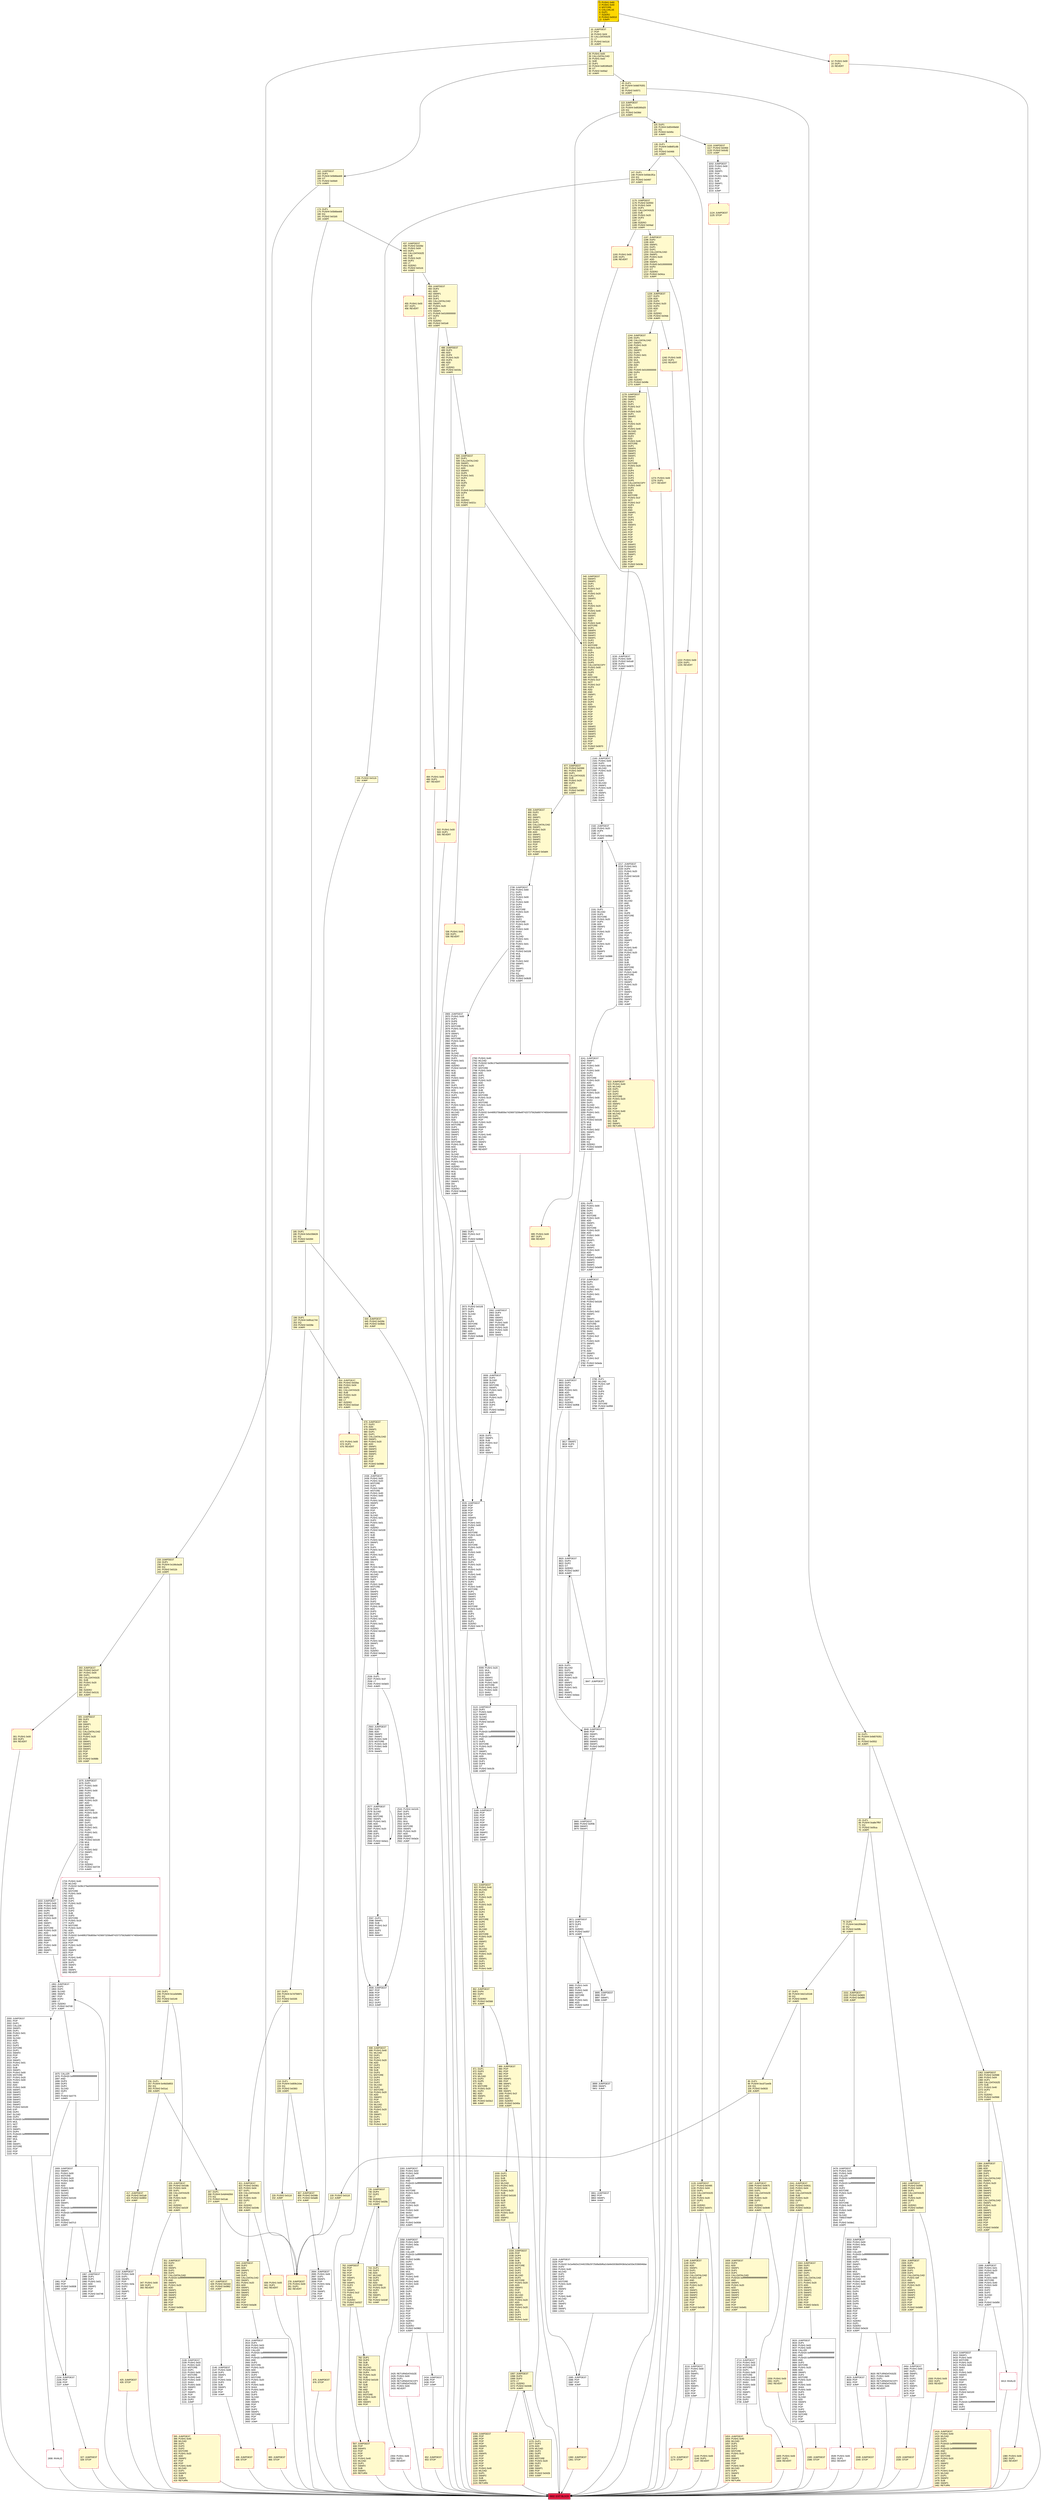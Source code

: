 digraph G {
bgcolor=transparent rankdir=UD;
node [shape=box style=filled color=black fillcolor=white fontname=arial fontcolor=black];
245 [label="245: DUP1\l246: PUSH4 0x1a3e9d6c\l251: EQ\l252: PUSH2 0x0149\l255: JUMPI\l" fillcolor=lemonchiffon ];
672 [label="672: PUSH1 0x00\l674: DUP1\l675: REVERT\l" fillcolor=lemonchiffon shape=Msquare color=crimson ];
1173 [label="1173: JUMPDEST\l1174: STOP\l" fillcolor=lemonchiffon shape=Msquare color=crimson ];
459 [label="459: JUMPDEST\l460: DUP2\l461: ADD\l462: SWAP1\l463: DUP1\l464: DUP1\l465: CALLDATALOAD\l466: SWAP1\l467: PUSH1 0x20\l469: ADD\l470: SWAP1\l471: PUSH5 0x0100000000\l477: DUP2\l478: GT\l479: ISZERO\l480: PUSH2 0x01e8\l483: JUMPI\l" fillcolor=lemonchiffon ];
3786 [label="3786: DUP1\l3787: MLOAD\l3788: PUSH1 0xff\l3790: NOT\l3791: AND\l3792: DUP4\l3793: DUP1\l3794: ADD\l3795: OR\l3796: DUP6\l3797: SSTORE\l3798: PUSH2 0x0f08\l3801: JUMP\l" ];
782 [label="782: DUP1\l783: DUP3\l784: SUB\l785: DUP1\l786: MLOAD\l787: PUSH1 0x01\l789: DUP4\l790: PUSH1 0x20\l792: SUB\l793: PUSH2 0x0100\l796: EXP\l797: SUB\l798: NOT\l799: AND\l800: DUP2\l801: MSTORE\l802: PUSH1 0x20\l804: ADD\l805: SWAP2\l806: POP\l" fillcolor=lemonchiffon ];
877 [label="877: JUMPDEST\l878: PUSH2 0x0399\l881: PUSH1 0x04\l883: DUP1\l884: CALLDATASIZE\l885: SUB\l886: PUSH1 0x20\l888: DUP2\l889: LT\l890: ISZERO\l891: PUSH2 0x0383\l894: JUMPI\l" fillcolor=lemonchiffon ];
2160 [label="2160: JUMPDEST\l2161: PUSH1 0x00\l2163: DUP2\l2164: PUSH1 0x40\l2166: MLOAD\l2167: PUSH1 0x20\l2169: ADD\l2170: DUP1\l2171: DUP3\l2172: DUP1\l2173: MLOAD\l2174: SWAP1\l2175: PUSH1 0x20\l2177: ADD\l2178: SWAP1\l2179: DUP1\l2180: DUP4\l2181: DUP4\l" ];
1193 [label="1193: PUSH1 0x00\l1195: DUP1\l1196: REVERT\l" fillcolor=lemonchiffon shape=Msquare color=crimson ];
698 [label="698: JUMPDEST\l699: PUSH1 0x40\l701: MLOAD\l702: DUP1\l703: DUP1\l704: PUSH1 0x20\l706: ADD\l707: DUP3\l708: DUP2\l709: SUB\l710: DUP3\l711: MSTORE\l712: DUP4\l713: DUP2\l714: DUP2\l715: MLOAD\l716: DUP2\l717: MSTORE\l718: PUSH1 0x20\l720: ADD\l721: SWAP2\l722: POP\l723: DUP1\l724: MLOAD\l725: SWAP1\l726: PUSH1 0x20\l728: ADD\l729: SWAP1\l730: DUP1\l731: DUP4\l732: DUP4\l733: PUSH1 0x00\l" fillcolor=lemonchiffon ];
3478 [label="3478: JUMPDEST\l3479: PUSH1 0x03\l3481: PUSH1 0x00\l3483: CALLER\l3484: PUSH20 0xffffffffffffffffffffffffffffffffffffffff\l3505: AND\l3506: PUSH20 0xffffffffffffffffffffffffffffffffffffffff\l3527: AND\l3528: DUP2\l3529: MSTORE\l3530: PUSH1 0x20\l3532: ADD\l3533: SWAP1\l3534: DUP2\l3535: MSTORE\l3536: PUSH1 0x20\l3538: ADD\l3539: PUSH1 0x00\l3541: SHA3\l3542: SLOAD\l3543: TIMESTAMP\l3544: GT\l3545: PUSH2 0x0de1\l3548: JUMPI\l" ];
2708 [label="2708: JUMPDEST\l2709: PUSH1 0x60\l2711: DUP1\l2712: DUP3\l2713: PUSH1 0x00\l2715: DUP1\l2716: PUSH1 0x00\l2718: DUP4\l2719: DUP2\l2720: MSTORE\l2721: PUSH1 0x20\l2723: ADD\l2724: SWAP1\l2725: DUP2\l2726: MSTORE\l2727: PUSH1 0x20\l2729: ADD\l2730: PUSH1 0x00\l2732: SHA3\l2733: DUP1\l2734: SLOAD\l2735: PUSH1 0x01\l2737: DUP2\l2738: PUSH1 0x01\l2740: AND\l2741: ISZERO\l2742: PUSH2 0x0100\l2745: MUL\l2746: SUB\l2747: AND\l2748: PUSH1 0x02\l2750: SWAP1\l2751: DIV\l2752: SWAP1\l2753: POP\l2754: EQ\l2755: ISZERO\l2756: PUSH2 0x0b35\l2759: JUMPI\l" ];
3115 [label="3115: JUMPDEST\l3116: DUP2\l3117: PUSH1 0x00\l3119: SWAP1\l3120: SLOAD\l3121: SWAP1\l3122: PUSH2 0x0100\l3125: EXP\l3126: SWAP1\l3127: DIV\l3128: PUSH20 0xffffffffffffffffffffffffffffffffffffffff\l3149: AND\l3150: PUSH20 0xffffffffffffffffffffffffffffffffffffffff\l3171: AND\l3172: DUP2\l3173: MSTORE\l3174: PUSH1 0x20\l3176: ADD\l3177: SWAP1\l3178: PUSH1 0x01\l3180: ADD\l3181: SWAP1\l3182: DUP1\l3183: DUP4\l3184: GT\l3185: PUSH2 0x0c2b\l3188: JUMPI\l" ];
283 [label="283: JUMPDEST\l284: PUSH2 0x0147\l287: PUSH1 0x04\l289: DUP1\l290: CALLDATASIZE\l291: SUB\l292: PUSH1 0x20\l294: DUP2\l295: LT\l296: ISZERO\l297: PUSH2 0x0131\l300: JUMPI\l" fillcolor=lemonchiffon ];
1862 [label="1862: JUMPDEST\l1863: DUP2\l1864: DUP1\l1865: SLOAD\l1866: SWAP1\l1867: POP\l1868: DUP2\l1869: LT\l1870: ISZERO\l1871: PUSH2 0x07d0\l1874: JUMPI\l" ];
1531 [label="1531: JUMPDEST\l1532: PUSH2 0x0603\l1535: PUSH2 0x0d96\l1538: JUMP\l" fillcolor=lemonchiffon ];
278 [label="278: JUMPDEST\l279: PUSH1 0x00\l281: DUP1\l282: REVERT\l" fillcolor=lemonchiffon shape=Msquare color=crimson ];
2577 [label="2577: JUMPDEST\l2578: DUP2\l2579: SLOAD\l2580: DUP2\l2581: MSTORE\l2582: SWAP1\l2583: PUSH1 0x01\l2585: ADD\l2586: SWAP1\l2587: PUSH1 0x20\l2589: ADD\l2590: DUP1\l2591: DUP4\l2592: GT\l2593: PUSH2 0x0a11\l2596: JUMPI\l" ];
136 [label="136: DUP1\l137: PUSH4 0x8b6f1c8b\l142: EQ\l143: PUSH2 0x0466\l146: JUMPI\l" fillcolor=lemonchiffon ];
329 [label="329: JUMPDEST\l330: PUSH2 0x018b\l333: PUSH1 0x04\l335: DUP1\l336: CALLDATASIZE\l337: SUB\l338: PUSH1 0x20\l340: DUP2\l341: LT\l342: ISZERO\l343: PUSH2 0x015f\l346: JUMPI\l" fillcolor=lemonchiffon ];
989 [label="989: JUMPDEST\l990: POP\l991: POP\l992: POP\l993: POP\l994: SWAP1\l995: POP\l996: SWAP1\l997: DUP2\l998: ADD\l999: SWAP1\l1000: PUSH1 0x1f\l1002: AND\l1003: DUP1\l1004: ISZERO\l1005: PUSH2 0x040a\l1008: JUMPI\l" fillcolor=lemonchiffon ];
16 [label="16: JUMPDEST\l17: POP\l18: PUSH1 0x04\l20: CALLDATASIZE\l21: LT\l22: PUSH2 0x0116\l25: JUMPI\l" fillcolor=lemonchiffon ];
2869 [label="2869: JUMPDEST\l2870: PUSH1 0x00\l2872: DUP1\l2873: DUP6\l2874: DUP2\l2875: MSTORE\l2876: PUSH1 0x20\l2878: ADD\l2879: SWAP1\l2880: DUP2\l2881: MSTORE\l2882: PUSH1 0x20\l2884: ADD\l2885: PUSH1 0x00\l2887: SHA3\l2888: DUP1\l2889: SLOAD\l2890: PUSH1 0x01\l2892: DUP2\l2893: PUSH1 0x01\l2895: AND\l2896: ISZERO\l2897: PUSH2 0x0100\l2900: MUL\l2901: SUB\l2902: AND\l2903: PUSH1 0x02\l2905: SWAP1\l2906: DIV\l2907: DUP1\l2908: PUSH1 0x1f\l2910: ADD\l2911: PUSH1 0x20\l2913: DUP1\l2914: SWAP2\l2915: DIV\l2916: MUL\l2917: PUSH1 0x20\l2919: ADD\l2920: PUSH1 0x40\l2922: MLOAD\l2923: SWAP1\l2924: DUP2\l2925: ADD\l2926: PUSH1 0x40\l2928: MSTORE\l2929: DUP1\l2930: SWAP3\l2931: SWAP2\l2932: SWAP1\l2933: DUP2\l2934: DUP2\l2935: MSTORE\l2936: PUSH1 0x20\l2938: ADD\l2939: DUP3\l2940: DUP1\l2941: SLOAD\l2942: PUSH1 0x01\l2944: DUP2\l2945: PUSH1 0x01\l2947: AND\l2948: ISZERO\l2949: PUSH2 0x0100\l2952: MUL\l2953: SUB\l2954: AND\l2955: PUSH1 0x02\l2957: SWAP1\l2958: DIV\l2959: DUP1\l2960: ISZERO\l2961: PUSH2 0x0bdb\l2964: JUMPI\l" ];
652 [label="652: JUMPDEST\l653: STOP\l" fillcolor=lemonchiffon shape=Msquare color=crimson ];
2606 [label="2606: JUMPDEST\l2607: POP\l2608: POP\l2609: POP\l2610: POP\l2611: POP\l2612: DUP2\l2613: JUMP\l" ];
0 [label="0: PUSH1 0x80\l2: PUSH1 0x40\l4: MSTORE\l5: CALLVALUE\l6: DUP1\l7: ISZERO\l8: PUSH2 0x0010\l11: JUMPI\l" fillcolor=lemonchiffon shape=Msquare fillcolor=gold ];
2563 [label="2563: JUMPDEST\l2564: DUP3\l2565: ADD\l2566: SWAP2\l2567: SWAP1\l2568: PUSH1 0x00\l2570: MSTORE\l2571: PUSH1 0x20\l2573: PUSH1 0x00\l2575: SHA3\l2576: SWAP1\l" ];
147 [label="147: DUP1\l148: PUSH4 0x93dc3f1a\l153: EQ\l154: PUSH2 0x0497\l157: JUMPI\l" fillcolor=lemonchiffon ];
2597 [label="2597: DUP3\l2598: SWAP1\l2599: SUB\l2600: PUSH1 0x1f\l2602: AND\l2603: DUP3\l2604: ADD\l2605: SWAP2\l" ];
1244 [label="1244: JUMPDEST\l1245: DUP1\l1246: CALLDATALOAD\l1247: SWAP1\l1248: PUSH1 0x20\l1250: ADD\l1251: SWAP2\l1252: DUP5\l1253: PUSH1 0x01\l1255: DUP4\l1256: MUL\l1257: DUP5\l1258: ADD\l1259: GT\l1260: PUSH5 0x0100000000\l1266: DUP4\l1267: GT\l1268: OR\l1269: ISZERO\l1270: PUSH2 0x04fe\l1273: JUMPI\l" fillcolor=lemonchiffon ];
2965 [label="2965: DUP1\l2966: PUSH1 0x1f\l2968: LT\l2969: PUSH2 0x0bb0\l2972: JUMPI\l" ];
229 [label="229: PUSH2 0x0116\l232: JUMP\l" fillcolor=lemonchiffon ];
3230 [label="3230: JUMPDEST\l3231: PUSH1 0x00\l3233: PUSH2 0x0ca9\l3236: DUP3\l3237: PUSH2 0x0870\l3240: JUMP\l" ];
1541 [label="1541: JUMPDEST\l1542: PUSH2 0x0631\l1545: PUSH1 0x04\l1547: DUP1\l1548: CALLDATASIZE\l1549: SUB\l1550: PUSH1 0x20\l1552: DUP2\l1553: LT\l1554: ISZERO\l1555: PUSH2 0x061b\l1558: JUMPI\l" fillcolor=lemonchiffon ];
867 [label="867: JUMPDEST\l868: PUSH2 0x036b\l871: PUSH2 0x0a86\l874: JUMP\l" fillcolor=lemonchiffon ];
3189 [label="3189: JUMPDEST\l3190: POP\l3191: POP\l3192: POP\l3193: POP\l3194: POP\l3195: SWAP2\l3196: POP\l3197: POP\l3198: SWAP2\l3199: POP\l3200: SWAP2\l3201: JUMP\l" ];
435 [label="435: JUMPDEST\l436: STOP\l" fillcolor=lemonchiffon shape=Msquare color=crimson ];
3880 [label="3880: PUSH1 0x00\l3882: DUP2\l3883: PUSH1 0x00\l3885: SWAP1\l3886: SSTORE\l3887: POP\l3888: PUSH1 0x01\l3890: ADD\l3891: PUSH2 0x0f1f\l3894: JUMP\l" ];
2182 [label="2182: JUMPDEST\l2183: PUSH1 0x20\l2185: DUP4\l2186: LT\l2187: PUSH2 0x08a9\l2190: JUMPI\l" ];
256 [label="256: DUP1\l257: PUSH4 0x46d3d653\l262: EQ\l263: PUSH2 0x01a1\l266: JUMPI\l" fillcolor=lemonchiffon ];
843 [label="843: JUMPDEST\l844: DUP2\l845: ADD\l846: SWAP1\l847: DUP1\l848: DUP1\l849: CALLDATALOAD\l850: SWAP1\l851: PUSH1 0x20\l853: ADD\l854: SWAP1\l855: SWAP3\l856: SWAP2\l857: SWAP1\l858: POP\l859: POP\l860: POP\l861: PUSH2 0x0a36\l864: JUMP\l" fillcolor=lemonchiffon ];
1116 [label="1116: JUMPDEST\l1117: PUSH2 0x0464\l1120: PUSH2 0x0c82\l1123: JUMP\l" fillcolor=lemonchiffon ];
305 [label="305: JUMPDEST\l306: DUP2\l307: ADD\l308: SWAP1\l309: DUP1\l310: DUP1\l311: CALLDATALOAD\l312: SWAP1\l313: PUSH1 0x20\l315: ADD\l316: SWAP1\l317: SWAP3\l318: SWAP2\l319: SWAP1\l320: POP\l321: POP\l322: POP\l323: PUSH2 0x068b\l326: JUMP\l" fillcolor=lemonchiffon ];
3871 [label="3871: JUMPDEST\l3872: DUP1\l3873: DUP3\l3874: GT\l3875: ISZERO\l3876: PUSH2 0x0f37\l3879: JUMPI\l" ];
395 [label="395: JUMPDEST\l396: PUSH1 0x40\l398: MLOAD\l399: DUP1\l400: DUP3\l401: DUP2\l402: MSTORE\l403: PUSH1 0x20\l405: ADD\l406: SWAP2\l407: POP\l408: POP\l409: PUSH1 0x40\l411: MLOAD\l412: DUP1\l413: SWAP2\l414: SUB\l415: SWAP1\l416: RETURN\l" fillcolor=lemonchiffon shape=Msquare color=crimson ];
1226 [label="1226: JUMPDEST\l1227: DUP3\l1228: ADD\l1229: DUP4\l1230: PUSH1 0x20\l1232: DUP3\l1233: ADD\l1234: GT\l1235: ISZERO\l1236: PUSH2 0x04dc\l1239: JUMPI\l" fillcolor=lemonchiffon ];
425 [label="425: JUMPDEST\l426: STOP\l" fillcolor=lemonchiffon shape=Msquare color=crimson ];
3902 [label="3902: EXIT BLOCK\l" fillcolor=crimson ];
3620 [label="3620: RETURNDATASIZE\l3621: PUSH1 0x00\l3623: DUP1\l3624: RETURNDATACOPY\l3625: RETURNDATASIZE\l3626: PUSH1 0x00\l3628: REVERT\l" shape=Msquare color=crimson ];
3865 [label="3865: JUMPDEST\l3866: PUSH2 0x0f3b\l3869: SWAP2\l3870: SWAP1\l" ];
26 [label="26: PUSH1 0x00\l28: CALLDATALOAD\l29: PUSH1 0xe0\l31: SHR\l32: DUP1\l33: PUSH4 0x85395d25\l38: GT\l39: PUSH2 0x00a2\l42: JUMPI\l" fillcolor=lemonchiffon ];
3216 [label="3216: JUMPDEST\l3217: PUSH1 0x00\l3219: DUP1\l3220: SWAP1\l3221: POP\l3222: DUP2\l3223: DUP2\l3224: ADD\l3225: SWAP1\l3226: POP\l3227: POP\l3228: POP\l3229: JUMP\l" ];
3553 [label="3553: JUMPDEST\l3554: PUSH1 0x00\l3556: PUSH1 0x0a\l3558: SWAP1\l3559: POP\l3560: CALLER\l3561: PUSH20 0xffffffffffffffffffffffffffffffffffffffff\l3582: AND\l3583: PUSH2 0x08fc\l3586: DUP3\l3587: SWAP1\l3588: DUP2\l3589: ISZERO\l3590: MUL\l3591: SWAP1\l3592: PUSH1 0x40\l3594: MLOAD\l3595: PUSH1 0x00\l3597: PUSH1 0x40\l3599: MLOAD\l3600: DUP1\l3601: DUP4\l3602: SUB\l3603: DUP2\l3604: DUP6\l3605: DUP9\l3606: DUP9\l3607: CALL\l3608: SWAP4\l3609: POP\l3610: POP\l3611: POP\l3612: POP\l3613: ISZERO\l3614: DUP1\l3615: ISZERO\l3616: PUSH2 0x0e2d\l3619: JUMPI\l" ];
1175 [label="1175: JUMPDEST\l1176: PUSH2 0x0550\l1179: PUSH1 0x04\l1181: DUP1\l1182: CALLDATASIZE\l1183: SUB\l1184: PUSH1 0x20\l1186: DUP2\l1187: LT\l1188: ISZERO\l1189: PUSH2 0x04ad\l1192: JUMPI\l" fillcolor=lemonchiffon ];
484 [label="484: PUSH1 0x00\l486: DUP1\l487: REVERT\l" fillcolor=lemonchiffon shape=Msquare color=crimson ];
2146 [label="2146: JUMPDEST\l2147: PUSH1 0x00\l2149: DUP1\l2150: SWAP1\l2151: POP\l2152: PUSH1 0x0a\l2154: DUP2\l2155: SUB\l2156: SWAP1\l2157: POP\l2158: POP\l2159: JUMP\l" ];
3829 [label="3829: DUP3\l3830: MLOAD\l3831: DUP3\l3832: SSTORE\l3833: SWAP2\l3834: PUSH1 0x20\l3836: ADD\l3837: SWAP2\l3838: SWAP1\l3839: PUSH1 0x01\l3841: ADD\l3842: SWAP1\l3843: PUSH2 0x0eec\l3846: JUMP\l" ];
2217 [label="2217: JUMPDEST\l2218: PUSH1 0x01\l2220: DUP4\l2221: PUSH1 0x20\l2223: SUB\l2224: PUSH2 0x0100\l2227: EXP\l2228: SUB\l2229: DUP1\l2230: NOT\l2231: DUP3\l2232: MLOAD\l2233: AND\l2234: DUP2\l2235: DUP5\l2236: MLOAD\l2237: AND\l2238: DUP1\l2239: DUP3\l2240: OR\l2241: DUP6\l2242: MSTORE\l2243: POP\l2244: POP\l2245: POP\l2246: POP\l2247: POP\l2248: POP\l2249: SWAP1\l2250: POP\l2251: ADD\l2252: SWAP2\l2253: POP\l2254: POP\l2255: PUSH1 0x40\l2257: MLOAD\l2258: PUSH1 0x20\l2260: DUP2\l2261: DUP4\l2262: SUB\l2263: SUB\l2264: DUP2\l2265: MSTORE\l2266: SWAP1\l2267: PUSH1 0x40\l2269: MSTORE\l2270: DUP1\l2271: MLOAD\l2272: SWAP1\l2273: PUSH1 0x20\l2275: ADD\l2276: SHA3\l2277: SWAP1\l2278: POP\l2279: SWAP2\l2280: SWAP1\l2281: POP\l2282: JUMP\l" ];
2536 [label="2536: DUP1\l2537: PUSH1 0x1f\l2539: LT\l2540: PUSH2 0x0a03\l2543: JUMPI\l" ];
351 [label="351: JUMPDEST\l352: DUP2\l353: ADD\l354: SWAP1\l355: DUP1\l356: DUP1\l357: CALLDATALOAD\l358: PUSH20 0xffffffffffffffffffffffffffffffffffffffff\l379: AND\l380: SWAP1\l381: PUSH1 0x20\l383: ADD\l384: SWAP1\l385: SWAP3\l386: SWAP2\l387: SWAP1\l388: POP\l389: POP\l390: POP\l391: PUSH2 0x083c\l394: JUMP\l" fillcolor=lemonchiffon ];
676 [label="676: JUMPDEST\l677: DUP2\l678: ADD\l679: SWAP1\l680: DUP1\l681: DUP1\l682: CALLDATALOAD\l683: SWAP1\l684: PUSH1 0x20\l686: ADD\l687: SWAP1\l688: SWAP3\l689: SWAP2\l690: SWAP1\l691: POP\l692: POP\l693: POP\l694: PUSH2 0x0986\l697: JUMP\l" fillcolor=lemonchiffon ];
2544 [label="2544: PUSH2 0x0100\l2547: DUP1\l2548: DUP4\l2549: SLOAD\l2550: DIV\l2551: MUL\l2552: DUP4\l2553: MSTORE\l2554: SWAP2\l2555: PUSH1 0x20\l2557: ADD\l2558: SWAP2\l2559: PUSH2 0x0a2e\l2562: JUMP\l" ];
3633 [label="3633: JUMPDEST\l3634: DUP1\l3635: PUSH1 0x02\l3637: PUSH1 0x00\l3639: CALLER\l3640: PUSH20 0xffffffffffffffffffffffffffffffffffffffff\l3661: AND\l3662: PUSH20 0xffffffffffffffffffffffffffffffffffffffff\l3683: AND\l3684: DUP2\l3685: MSTORE\l3686: PUSH1 0x20\l3688: ADD\l3689: SWAP1\l3690: DUP2\l3691: MSTORE\l3692: PUSH1 0x20\l3694: ADD\l3695: PUSH1 0x00\l3697: SHA3\l3698: PUSH1 0x00\l3700: DUP3\l3701: DUP3\l3702: SLOAD\l3703: ADD\l3704: SWAP3\l3705: POP\l3706: POP\l3707: DUP2\l3708: SWAP1\l3709: SSTORE\l3710: POP\l3711: POP\l3712: JUMP\l" ];
76 [label="76: DUP1\l77: PUSH4 0xb1f09e89\l82: EQ\l83: PUSH2 0x05fb\l86: JUMPI\l" fillcolor=lemonchiffon ];
502 [label="502: PUSH1 0x00\l504: DUP1\l505: REVERT\l" fillcolor=lemonchiffon shape=Msquare color=crimson ];
207 [label="207: DUP1\l208: PUSH4 0x7d756971\l213: EQ\l214: PUSH2 0x0335\l217: JUMPI\l" fillcolor=lemonchiffon ];
1094 [label="1094: JUMPDEST\l1095: POP\l1096: POP\l1097: POP\l1098: POP\l1099: SWAP1\l1100: POP\l1101: ADD\l1102: SWAP5\l1103: POP\l1104: POP\l1105: POP\l1106: POP\l1107: POP\l1108: PUSH1 0x40\l1110: MLOAD\l1111: DUP1\l1112: SWAP2\l1113: SUB\l1114: SWAP1\l1115: RETURN\l" fillcolor=lemonchiffon shape=Msquare color=crimson ];
3464 [label="3464: JUMPDEST\l3465: PUSH1 0x00\l3467: DUP1\l3468: SWAP1\l3469: POP\l3470: DUP2\l3471: DUP2\l3472: ADD\l3473: SWAP1\l3474: POP\l3475: POP\l3476: POP\l3477: JUMP\l" ];
1981 [label="1981: POP\l1982: POP\l1983: PUSH2 0x0838\l1986: JUMP\l" ];
1274 [label="1274: PUSH1 0x00\l1276: DUP1\l1277: REVERT\l" fillcolor=lemonchiffon shape=Msquare color=crimson ];
3414 [label="3414: JUMPDEST\l3415: SWAP1\l3416: PUSH1 0x00\l3418: MSTORE\l3419: PUSH1 0x20\l3421: PUSH1 0x00\l3423: SHA3\l3424: ADD\l3425: PUSH1 0x00\l3427: SWAP2\l3428: POP\l3429: SWAP2\l3430: POP\l3431: SWAP1\l3432: SLOAD\l3433: SWAP1\l3434: PUSH2 0x0100\l3437: EXP\l3438: SWAP1\l3439: DIV\l3440: PUSH20 0xffffffffffffffffffffffffffffffffffffffff\l3461: AND\l3462: DUP2\l3463: JUMP\l" ];
3713 [label="3713: JUMPDEST\l3714: PUSH1 0x02\l3716: PUSH1 0x20\l3718: MSTORE\l3719: DUP1\l3720: PUSH1 0x00\l3722: MSTORE\l3723: PUSH1 0x40\l3725: PUSH1 0x00\l3727: SHA3\l3728: PUSH1 0x00\l3730: SWAP2\l3731: POP\l3732: SWAP1\l3733: POP\l3734: SLOAD\l3735: DUP2\l3736: JUMP\l" ];
2191 [label="2191: DUP1\l2192: MLOAD\l2193: DUP3\l2194: MSTORE\l2195: PUSH1 0x20\l2197: DUP3\l2198: ADD\l2199: SWAP2\l2200: POP\l2201: PUSH1 0x20\l2203: DUP2\l2204: ADD\l2205: SWAP1\l2206: POP\l2207: PUSH1 0x20\l2209: DUP4\l2210: SUB\l2211: SWAP3\l2212: POP\l2213: PUSH2 0x0886\l2216: JUMP\l" ];
158 [label="158: PUSH2 0x0116\l161: JUMP\l" fillcolor=lemonchiffon ];
962 [label="962: JUMPDEST\l963: DUP4\l964: DUP2\l965: LT\l966: ISZERO\l967: PUSH2 0x03dd\l970: JUMPI\l" fillcolor=lemonchiffon ];
2425 [label="2425: RETURNDATASIZE\l2426: PUSH1 0x00\l2428: DUP1\l2429: RETURNDATACOPY\l2430: RETURNDATASIZE\l2431: PUSH1 0x00\l2433: REVERT\l" shape=Msquare color=crimson ];
455 [label="455: PUSH1 0x00\l457: DUP1\l458: REVERT\l" fillcolor=lemonchiffon shape=Msquare color=crimson ];
3629 [label="3629: JUMPDEST\l3630: POP\l3631: POP\l3632: JUMP\l" ];
1222 [label="1222: PUSH1 0x00\l1224: DUP1\l1225: REVERT\l" fillcolor=lemonchiffon shape=Msquare color=crimson ];
1197 [label="1197: JUMPDEST\l1198: DUP2\l1199: ADD\l1200: SWAP1\l1201: DUP1\l1202: DUP1\l1203: CALLDATALOAD\l1204: SWAP1\l1205: PUSH1 0x20\l1207: ADD\l1208: SWAP1\l1209: PUSH5 0x0100000000\l1215: DUP2\l1216: GT\l1217: ISZERO\l1218: PUSH2 0x04ca\l1221: JUMPI\l" fillcolor=lemonchiffon ];
2000 [label="2000: JUMPDEST\l2001: POP\l2002: DUP1\l2003: CALLER\l2004: SWAP1\l2005: DUP1\l2006: PUSH1 0x01\l2008: DUP2\l2009: SLOAD\l2010: ADD\l2011: DUP1\l2012: DUP3\l2013: SSTORE\l2014: DUP1\l2015: SWAP2\l2016: POP\l2017: POP\l2018: SWAP1\l2019: PUSH1 0x01\l2021: DUP3\l2022: SUB\l2023: SWAP1\l2024: PUSH1 0x00\l2026: MSTORE\l2027: PUSH1 0x20\l2029: PUSH1 0x00\l2031: SHA3\l2032: ADD\l2033: PUSH1 0x00\l2035: SWAP1\l2036: SWAP2\l2037: SWAP3\l2038: SWAP1\l2039: SWAP2\l2040: SWAP1\l2041: SWAP2\l2042: PUSH2 0x0100\l2045: EXP\l2046: DUP2\l2047: SLOAD\l2048: DUP2\l2049: PUSH20 0xffffffffffffffffffffffffffffffffffffffff\l2070: MUL\l2071: NOT\l2072: AND\l2073: SWAP1\l2074: DUP4\l2075: PUSH20 0xffffffffffffffffffffffffffffffffffffffff\l2096: AND\l2097: MUL\l2098: OR\l2099: SWAP1\l2100: SSTORE\l2101: POP\l2102: POP\l2103: POP\l" ];
3817 [label="3817: SWAP2\l3818: DUP3\l3819: ADD\l" ];
1529 [label="1529: JUMPDEST\l1530: STOP\l" fillcolor=lemonchiffon shape=Msquare color=crimson ];
1482 [label="1482: JUMPDEST\l1483: PUSH2 0x05f9\l1486: PUSH1 0x04\l1488: DUP1\l1489: CALLDATASIZE\l1490: SUB\l1491: PUSH1 0x20\l1493: DUP2\l1494: LT\l1495: ISZERO\l1496: PUSH2 0x05e0\l1499: JUMPI\l" fillcolor=lemonchiffon ];
1067 [label="1067: JUMPDEST\l1068: DUP4\l1069: DUP2\l1070: LT\l1071: ISZERO\l1072: PUSH2 0x0446\l1075: JUMPI\l" fillcolor=lemonchiffon ];
3291 [label="3291: DUP2\l3292: PUSH1 0x00\l3294: DUP1\l3295: DUP4\l3296: DUP2\l3297: MSTORE\l3298: PUSH1 0x20\l3300: ADD\l3301: SWAP1\l3302: DUP2\l3303: MSTORE\l3304: PUSH1 0x20\l3306: ADD\l3307: PUSH1 0x00\l3309: SHA3\l3310: SWAP1\l3311: DUP1\l3312: MLOAD\l3313: SWAP1\l3314: PUSH1 0x20\l3316: ADD\l3317: SWAP1\l3318: PUSH2 0x0d00\l3321: SWAP3\l3322: SWAP2\l3323: SWAP1\l3324: PUSH2 0x0e99\l3327: JUMP\l" ];
437 [label="437: JUMPDEST\l438: PUSH2 0x026e\l441: PUSH1 0x04\l443: DUP1\l444: CALLDATASIZE\l445: SUB\l446: PUSH1 0x20\l448: DUP2\l449: LT\l450: ISZERO\l451: PUSH2 0x01cb\l454: JUMPI\l" fillcolor=lemonchiffon ];
3241 [label="3241: JUMPDEST\l3242: SWAP1\l3243: POP\l3244: PUSH1 0x00\l3246: DUP1\l3247: PUSH1 0x00\l3249: DUP4\l3250: DUP2\l3251: MSTORE\l3252: PUSH1 0x20\l3254: ADD\l3255: SWAP1\l3256: DUP2\l3257: MSTORE\l3258: PUSH1 0x20\l3260: ADD\l3261: PUSH1 0x00\l3263: SHA3\l3264: DUP1\l3265: SLOAD\l3266: PUSH1 0x01\l3268: DUP2\l3269: PUSH1 0x01\l3271: AND\l3272: ISZERO\l3273: PUSH2 0x0100\l3276: MUL\l3277: SUB\l3278: AND\l3279: PUSH1 0x02\l3281: SWAP1\l3282: DIV\l3283: SWAP1\l3284: POP\l3285: EQ\l3286: ISZERO\l3287: PUSH2 0x0d39\l3290: JUMPI\l" ];
3385 [label="3385: JUMPDEST\l3386: POP\l3387: POP\l3388: JUMP\l" ];
2614 [label="2614: JUMPDEST\l2615: DUP1\l2616: PUSH1 0x03\l2618: PUSH1 0x00\l2620: CALLER\l2621: PUSH20 0xffffffffffffffffffffffffffffffffffffffff\l2642: AND\l2643: PUSH20 0xffffffffffffffffffffffffffffffffffffffff\l2664: AND\l2665: DUP2\l2666: MSTORE\l2667: PUSH1 0x20\l2669: ADD\l2670: SWAP1\l2671: DUP2\l2672: MSTORE\l2673: PUSH1 0x20\l2675: ADD\l2676: PUSH1 0x00\l2678: SHA3\l2679: PUSH1 0x00\l2681: DUP3\l2682: DUP3\l2683: SLOAD\l2684: ADD\l2685: SWAP3\l2686: POP\l2687: POP\l2688: DUP2\l2689: SWAP1\l2690: SSTORE\l2691: POP\l2692: POP\l2693: JUMP\l" ];
2104 [label="2104: JUMPDEST\l2105: POP\l2106: POP\l2107: JUMP\l" ];
1126 [label="1126: JUMPDEST\l1127: PUSH2 0x0495\l1130: PUSH1 0x04\l1132: DUP1\l1133: CALLDATASIZE\l1134: SUB\l1135: PUSH1 0x20\l1137: DUP2\l1138: LT\l1139: ISZERO\l1140: PUSH2 0x047c\l1143: JUMPI\l" fillcolor=lemonchiffon ];
3737 [label="3737: JUMPDEST\l3738: DUP3\l3739: DUP1\l3740: SLOAD\l3741: PUSH1 0x01\l3743: DUP2\l3744: PUSH1 0x01\l3746: AND\l3747: ISZERO\l3748: PUSH2 0x0100\l3751: MUL\l3752: SUB\l3753: AND\l3754: PUSH1 0x02\l3756: SWAP1\l3757: DIV\l3758: SWAP1\l3759: PUSH1 0x00\l3761: MSTORE\l3762: PUSH1 0x20\l3764: PUSH1 0x00\l3766: SHA3\l3767: SWAP1\l3768: PUSH1 0x1f\l3770: ADD\l3771: PUSH1 0x20\l3773: SWAP1\l3774: DIV\l3775: DUP2\l3776: ADD\l3777: SWAP3\l3778: DUP3\l3779: PUSH1 0x1f\l3781: LT\l3782: PUSH2 0x0eda\l3785: JUMPI\l" ];
1240 [label="1240: PUSH1 0x00\l1242: DUP1\l1243: REVERT\l" fillcolor=lemonchiffon shape=Msquare color=crimson ];
488 [label="488: JUMPDEST\l489: DUP3\l490: ADD\l491: DUP4\l492: PUSH1 0x20\l494: DUP3\l495: ADD\l496: GT\l497: ISZERO\l498: PUSH2 0x01fa\l501: JUMPI\l" fillcolor=lemonchiffon ];
2283 [label="2283: JUMPDEST\l2284: PUSH1 0x02\l2286: PUSH1 0x00\l2288: CALLER\l2289: PUSH20 0xffffffffffffffffffffffffffffffffffffffff\l2310: AND\l2311: PUSH20 0xffffffffffffffffffffffffffffffffffffffff\l2332: AND\l2333: DUP2\l2334: MSTORE\l2335: PUSH1 0x20\l2337: ADD\l2338: SWAP1\l2339: DUP2\l2340: MSTORE\l2341: PUSH1 0x20\l2343: ADD\l2344: PUSH1 0x00\l2346: SHA3\l2347: SLOAD\l2348: TIMESTAMP\l2349: GT\l2350: PUSH2 0x0936\l2353: JUMPI\l" ];
1362 [label="1362: JUMPDEST\l1363: PUSH2 0x0588\l1366: PUSH1 0x04\l1368: DUP1\l1369: CALLDATASIZE\l1370: SUB\l1371: PUSH1 0x40\l1373: DUP2\l1374: LT\l1375: ISZERO\l1376: PUSH2 0x0568\l1379: JUMPI\l" fillcolor=lemonchiffon ];
3549 [label="3549: PUSH1 0x00\l3551: DUP1\l3552: REVERT\l" shape=Msquare color=crimson ];
1500 [label="1500: PUSH1 0x00\l1502: DUP1\l1503: REVERT\l" fillcolor=lemonchiffon shape=Msquare color=crimson ];
417 [label="417: JUMPDEST\l418: PUSH2 0x01a9\l421: PUSH2 0x0854\l424: JUMP\l" fillcolor=lemonchiffon ];
2132 [label="2132: JUMPDEST\l2133: PUSH1 0x00\l2135: DUP1\l2136: SWAP1\l2137: POP\l2138: PUSH1 0x0a\l2140: DUP2\l2141: SUB\l2142: SWAP1\l2143: POP\l2144: POP\l2145: JUMP\l" ];
3006 [label="3006: JUMPDEST\l3007: DUP2\l3008: SLOAD\l3009: DUP2\l3010: MSTORE\l3011: SWAP1\l3012: PUSH1 0x01\l3014: ADD\l3015: SWAP1\l3016: PUSH1 0x20\l3018: ADD\l3019: DUP1\l3020: DUP4\l3021: GT\l3022: PUSH2 0x0bbe\l3025: JUMPI\l" ];
233 [label="233: JUMPDEST\l234: DUP1\l235: PUSH4 0x166cba38\l240: EQ\l241: PUSH2 0x011b\l244: JUMPI\l" fillcolor=lemonchiffon ];
899 [label="899: JUMPDEST\l900: DUP2\l901: ADD\l902: SWAP1\l903: DUP1\l904: DUP1\l905: CALLDATALOAD\l906: SWAP1\l907: PUSH1 0x20\l909: ADD\l910: SWAP1\l911: SWAP3\l912: SWAP2\l913: SWAP1\l914: POP\l915: POP\l916: POP\l917: PUSH2 0x0a94\l920: JUMP\l" fillcolor=lemonchiffon ];
1724 [label="1724: PUSH1 0x40\l1726: MLOAD\l1727: PUSH32 0x08c379a000000000000000000000000000000000000000000000000000000000\l1760: DUP2\l1761: MSTORE\l1762: PUSH1 0x04\l1764: ADD\l1765: DUP1\l1766: DUP1\l1767: PUSH1 0x20\l1769: ADD\l1770: DUP3\l1771: DUP2\l1772: SUB\l1773: DUP3\l1774: MSTORE\l1775: PUSH1 0x19\l1777: DUP2\l1778: MSTORE\l1779: PUSH1 0x20\l1781: ADD\l1782: DUP1\l1783: PUSH32 0x446f63756d656e74206973206e6f74207375626d697474656400000000000000\l1816: DUP2\l1817: MSTORE\l1818: POP\l1819: PUSH1 0x20\l1821: ADD\l1822: SWAP2\l1823: POP\l1824: POP\l1825: PUSH1 0x40\l1827: MLOAD\l1828: DUP1\l1829: SWAP2\l1830: SUB\l1831: SWAP1\l1832: REVERT\l" shape=Msquare color=crimson ];
3328 [label="3328: JUMPDEST\l3329: POP\l3330: PUSH32 0x2a49d2e22440235b29725d9a5bf6a2c6efe6303bb5f43b0a2a033e2036694bbe\l3363: DUP2\l3364: PUSH1 0x40\l3366: MLOAD\l3367: DUP1\l3368: DUP3\l3369: DUP2\l3370: MSTORE\l3371: PUSH1 0x20\l3373: ADD\l3374: SWAP2\l3375: POP\l3376: POP\l3377: PUSH1 0x40\l3379: MLOAD\l3380: DUP1\l3381: SWAP2\l3382: SUB\l3383: SWAP1\l3384: LOG1\l" ];
3848 [label="3848: JUMPDEST\l3849: POP\l3850: SWAP1\l3851: POP\l3852: PUSH2 0x0f15\l3855: SWAP2\l3856: SWAP1\l3857: PUSH2 0x0f19\l3860: JUMP\l" ];
301 [label="301: PUSH1 0x00\l303: DUP1\l304: REVERT\l" fillcolor=lemonchiffon shape=Msquare color=crimson ];
54 [label="54: DUP1\l55: PUSH4 0x9d076351\l60: EQ\l61: PUSH2 0x0552\l64: JUMPI\l" fillcolor=lemonchiffon ];
921 [label="921: JUMPDEST\l922: PUSH1 0x40\l924: MLOAD\l925: DUP1\l926: DUP1\l927: PUSH1 0x20\l929: ADD\l930: DUP1\l931: PUSH1 0x20\l933: ADD\l934: DUP4\l935: DUP2\l936: SUB\l937: DUP4\l938: MSTORE\l939: DUP6\l940: DUP2\l941: DUP2\l942: MLOAD\l943: DUP2\l944: MSTORE\l945: PUSH1 0x20\l947: ADD\l948: SWAP2\l949: POP\l950: DUP1\l951: MLOAD\l952: SWAP1\l953: PUSH1 0x20\l955: ADD\l956: SWAP1\l957: DUP1\l958: DUP4\l959: DUP4\l960: PUSH1 0x00\l" fillcolor=lemonchiffon ];
1384 [label="1384: JUMPDEST\l1385: DUP2\l1386: ADD\l1387: SWAP1\l1388: DUP1\l1389: DUP1\l1390: CALLDATALOAD\l1391: SWAP1\l1392: PUSH1 0x20\l1394: ADD\l1395: SWAP1\l1396: SWAP3\l1397: SWAP2\l1398: SWAP1\l1399: DUP1\l1400: CALLDATALOAD\l1401: SWAP1\l1402: PUSH1 0x20\l1404: ADD\l1405: SWAP1\l1406: SWAP3\l1407: SWAP2\l1408: SWAP1\l1409: POP\l1410: POP\l1411: POP\l1412: PUSH2 0x0d3d\l1415: JUMP\l" fillcolor=lemonchiffon ];
3899 [label="3899: JUMPDEST\l3900: SWAP1\l3901: JUMP\l" ];
2358 [label="2358: JUMPDEST\l2359: PUSH1 0x00\l2361: PUSH1 0x0a\l2363: SWAP1\l2364: POP\l2365: CALLER\l2366: PUSH20 0xffffffffffffffffffffffffffffffffffffffff\l2387: AND\l2388: PUSH2 0x08fc\l2391: DUP3\l2392: SWAP1\l2393: DUP2\l2394: ISZERO\l2395: MUL\l2396: SWAP1\l2397: PUSH1 0x40\l2399: MLOAD\l2400: PUSH1 0x00\l2402: PUSH1 0x40\l2404: MLOAD\l2405: DUP1\l2406: DUP4\l2407: SUB\l2408: DUP2\l2409: DUP6\l2410: DUP9\l2411: DUP9\l2412: CALL\l2413: SWAP4\l2414: POP\l2415: POP\l2416: POP\l2417: POP\l2418: ISZERO\l2419: DUP1\l2420: ISZERO\l2421: PUSH2 0x0982\l2424: JUMPI\l" ];
2354 [label="2354: PUSH1 0x00\l2356: DUP1\l2357: REVERT\l" shape=Msquare color=crimson ];
1609 [label="1609: JUMPDEST\l1610: DUP2\l1611: ADD\l1612: SWAP1\l1613: DUP1\l1614: DUP1\l1615: CALLDATALOAD\l1616: PUSH20 0xffffffffffffffffffffffffffffffffffffffff\l1637: AND\l1638: SWAP1\l1639: PUSH1 0x20\l1641: ADD\l1642: SWAP1\l1643: SWAP3\l1644: SWAP2\l1645: SWAP1\l1646: POP\l1647: POP\l1648: POP\l1649: PUSH2 0x0e81\l1652: JUMP\l" fillcolor=lemonchiffon ];
1034 [label="1034: JUMPDEST\l1035: POP\l1036: DUP4\l1037: DUP2\l1038: SUB\l1039: DUP3\l1040: MSTORE\l1041: DUP5\l1042: DUP2\l1043: DUP2\l1044: MLOAD\l1045: DUP2\l1046: MSTORE\l1047: PUSH1 0x20\l1049: ADD\l1050: SWAP2\l1051: POP\l1052: DUP1\l1053: MLOAD\l1054: SWAP1\l1055: PUSH1 0x20\l1057: ADD\l1058: SWAP1\l1059: PUSH1 0x20\l1061: MUL\l1062: DUP1\l1063: DUP4\l1064: DUP4\l1065: PUSH1 0x00\l" fillcolor=lemonchiffon ];
3389 [label="3389: JUMPDEST\l3390: PUSH1 0x01\l3392: PUSH1 0x20\l3394: MSTORE\l3395: DUP2\l3396: PUSH1 0x00\l3398: MSTORE\l3399: PUSH1 0x40\l3401: PUSH1 0x00\l3403: SHA3\l3404: DUP2\l3405: DUP2\l3406: SLOAD\l3407: DUP2\l3408: LT\l3409: PUSH2 0x0d56\l3412: JUMPI\l" ];
1539 [label="1539: JUMPDEST\l1540: STOP\l" fillcolor=lemonchiffon shape=Msquare color=crimson ];
185 [label="185: DUP1\l186: PUSH4 0x5c03b626\l191: EQ\l192: PUSH2 0x0284\l195: JUMPI\l" fillcolor=lemonchiffon ];
218 [label="218: DUP1\l219: PUSH4 0x809c2cbe\l224: EQ\l225: PUSH2 0x0363\l228: JUMPI\l" fillcolor=lemonchiffon ];
1875 [label="1875: CALLER\l1876: PUSH20 0xffffffffffffffffffffffffffffffffffffffff\l1897: AND\l1898: DUP3\l1899: DUP3\l1900: DUP2\l1901: SLOAD\l1902: DUP2\l1903: LT\l1904: PUSH2 0x0775\l1907: JUMPI\l" ];
267 [label="267: DUP1\l268: PUSH4 0x4d44d30d\l273: EQ\l274: PUSH2 0x01ab\l277: JUMPI\l" fillcolor=lemonchiffon ];
162 [label="162: JUMPDEST\l163: DUP1\l164: PUSH4 0x5b6beeb9\l169: GT\l170: PUSH2 0x00e9\l173: JUMPI\l" fillcolor=lemonchiffon ];
1585 [label="1585: JUMPDEST\l1586: STOP\l" fillcolor=lemonchiffon shape=Msquare color=crimson ];
2973 [label="2973: PUSH2 0x0100\l2976: DUP1\l2977: DUP4\l2978: SLOAD\l2979: DIV\l2980: MUL\l2981: DUP4\l2982: MSTORE\l2983: SWAP2\l2984: PUSH1 0x20\l2986: ADD\l2987: SWAP2\l2988: PUSH2 0x0bdb\l2991: JUMP\l" ];
3202 [label="3202: JUMPDEST\l3203: PUSH1 0x00\l3205: DUP1\l3206: SWAP1\l3207: POP\l3208: PUSH1 0x0a\l3210: DUP2\l3211: SUB\l3212: SWAP1\l3213: POP\l3214: POP\l3215: JUMP\l" ];
2992 [label="2992: JUMPDEST\l2993: DUP3\l2994: ADD\l2995: SWAP2\l2996: SWAP1\l2997: PUSH1 0x00\l2999: MSTORE\l3000: PUSH1 0x20\l3002: PUSH1 0x00\l3004: SHA3\l3005: SWAP1\l" ];
1076 [label="1076: DUP1\l1077: DUP3\l1078: ADD\l1079: MLOAD\l1080: DUP2\l1081: DUP5\l1082: ADD\l1083: MSTORE\l1084: PUSH1 0x20\l1086: DUP2\l1087: ADD\l1088: SWAP1\l1089: POP\l1090: PUSH2 0x042b\l1093: JUMP\l" fillcolor=lemonchiffon ];
109 [label="109: PUSH2 0x0116\l112: JUMP\l" fillcolor=lemonchiffon ];
1278 [label="1278: JUMPDEST\l1279: SWAP2\l1280: SWAP1\l1281: DUP1\l1282: DUP1\l1283: PUSH1 0x1f\l1285: ADD\l1286: PUSH1 0x20\l1288: DUP1\l1289: SWAP2\l1290: DIV\l1291: MUL\l1292: PUSH1 0x20\l1294: ADD\l1295: PUSH1 0x40\l1297: MLOAD\l1298: SWAP1\l1299: DUP2\l1300: ADD\l1301: PUSH1 0x40\l1303: MSTORE\l1304: DUP1\l1305: SWAP4\l1306: SWAP3\l1307: SWAP2\l1308: SWAP1\l1309: DUP2\l1310: DUP2\l1311: MSTORE\l1312: PUSH1 0x20\l1314: ADD\l1315: DUP4\l1316: DUP4\l1317: DUP1\l1318: DUP3\l1319: DUP5\l1320: CALLDATACOPY\l1321: PUSH1 0x00\l1323: DUP2\l1324: DUP5\l1325: ADD\l1326: MSTORE\l1327: PUSH1 0x1f\l1329: NOT\l1330: PUSH1 0x1f\l1332: DUP3\l1333: ADD\l1334: AND\l1335: SWAP1\l1336: POP\l1337: DUP1\l1338: DUP4\l1339: ADD\l1340: SWAP3\l1341: POP\l1342: POP\l1343: POP\l1344: POP\l1345: POP\l1346: POP\l1347: POP\l1348: SWAP2\l1349: SWAP3\l1350: SWAP2\l1351: SWAP3\l1352: SWAP1\l1353: POP\l1354: POP\l1355: POP\l1356: PUSH2 0x0c9e\l1359: JUMP\l" fillcolor=lemonchiffon ];
12 [label="12: PUSH1 0x00\l14: DUP1\l15: REVERT\l" fillcolor=lemonchiffon shape=Msquare color=crimson ];
196 [label="196: DUP1\l197: PUSH4 0x6fca1744\l202: EQ\l203: PUSH2 0x028e\l206: JUMPI\l" fillcolor=lemonchiffon ];
2694 [label="2694: JUMPDEST\l2695: PUSH1 0x00\l2697: DUP1\l2698: SWAP1\l2699: POP\l2700: PUSH1 0x0a\l2702: DUP2\l2703: SUB\l2704: SWAP1\l2705: POP\l2706: POP\l2707: JUMP\l" ];
1148 [label="1148: JUMPDEST\l1149: DUP2\l1150: ADD\l1151: SWAP1\l1152: DUP1\l1153: DUP1\l1154: CALLDATALOAD\l1155: PUSH1 0xff\l1157: AND\l1158: SWAP1\l1159: PUSH1 0x20\l1161: ADD\l1162: SWAP1\l1163: SWAP3\l1164: SWAP2\l1165: SWAP1\l1166: POP\l1167: POP\l1168: POP\l1169: PUSH2 0x0c90\l1172: JUMP\l" fillcolor=lemonchiffon ];
1987 [label="1987: JUMPDEST\l1988: DUP1\l1989: DUP1\l1990: PUSH1 0x01\l1992: ADD\l1993: SWAP2\l1994: POP\l1995: POP\l1996: PUSH2 0x0746\l1999: JUMP\l" ];
735 [label="735: JUMPDEST\l736: DUP4\l737: DUP2\l738: LT\l739: ISZERO\l740: PUSH2 0x02fa\l743: JUMPI\l" fillcolor=lemonchiffon ];
1559 [label="1559: PUSH1 0x00\l1561: DUP1\l1562: REVERT\l" fillcolor=lemonchiffon shape=Msquare color=crimson ];
3820 [label="3820: JUMPDEST\l3821: DUP3\l3822: DUP2\l3823: GT\l3824: ISZERO\l3825: PUSH2 0x0f07\l3828: JUMPI\l" ];
1504 [label="1504: JUMPDEST\l1505: DUP2\l1506: ADD\l1507: SWAP1\l1508: DUP1\l1509: DUP1\l1510: CALLDATALOAD\l1511: PUSH1 0xff\l1513: AND\l1514: SWAP1\l1515: PUSH1 0x20\l1517: ADD\l1518: SWAP1\l1519: SWAP3\l1520: SWAP2\l1521: SWAP1\l1522: POP\l1523: POP\l1524: POP\l1525: PUSH2 0x0d88\l1528: JUMP\l" fillcolor=lemonchiffon ];
536 [label="536: PUSH1 0x00\l538: DUP1\l539: REVERT\l" fillcolor=lemonchiffon shape=Msquare color=crimson ];
506 [label="506: JUMPDEST\l507: DUP1\l508: CALLDATALOAD\l509: SWAP1\l510: PUSH1 0x20\l512: ADD\l513: SWAP2\l514: DUP5\l515: PUSH1 0x01\l517: DUP4\l518: MUL\l519: DUP5\l520: ADD\l521: GT\l522: PUSH5 0x0100000000\l528: DUP4\l529: GT\l530: OR\l531: ISZERO\l532: PUSH2 0x021c\l535: JUMPI\l" fillcolor=lemonchiffon ];
644 [label="644: JUMPDEST\l645: PUSH2 0x028c\l648: PUSH2 0x08eb\l651: JUMP\l" fillcolor=lemonchiffon ];
1675 [label="1675: JUMPDEST\l1676: DUP1\l1677: PUSH1 0x00\l1679: DUP1\l1680: PUSH1 0x00\l1682: DUP4\l1683: DUP2\l1684: MSTORE\l1685: PUSH1 0x20\l1687: ADD\l1688: SWAP1\l1689: DUP2\l1690: MSTORE\l1691: PUSH1 0x20\l1693: ADD\l1694: PUSH1 0x00\l1696: SHA3\l1697: DUP1\l1698: SLOAD\l1699: PUSH1 0x01\l1701: DUP2\l1702: PUSH1 0x01\l1704: AND\l1705: ISZERO\l1706: PUSH2 0x0100\l1709: MUL\l1710: SUB\l1711: AND\l1712: PUSH1 0x02\l1714: SWAP1\l1715: DIV\l1716: SWAP1\l1717: POP\l1718: EQ\l1719: ISZERO\l1720: PUSH2 0x0729\l1723: JUMPI\l" ];
807 [label="807: JUMPDEST\l808: POP\l809: SWAP3\l810: POP\l811: POP\l812: POP\l813: PUSH1 0x40\l815: MLOAD\l816: DUP1\l817: SWAP2\l818: SUB\l819: SWAP1\l820: RETURN\l" fillcolor=lemonchiffon shape=Msquare color=crimson ];
762 [label="762: JUMPDEST\l763: POP\l764: POP\l765: POP\l766: POP\l767: SWAP1\l768: POP\l769: SWAP1\l770: DUP2\l771: ADD\l772: SWAP1\l773: PUSH1 0x1f\l775: AND\l776: DUP1\l777: ISZERO\l778: PUSH2 0x0327\l781: JUMPI\l" fillcolor=lemonchiffon ];
3802 [label="3802: JUMPDEST\l3803: DUP3\l3804: DUP1\l3805: ADD\l3806: PUSH1 0x01\l3808: ADD\l3809: DUP6\l3810: SSTORE\l3811: DUP3\l3812: ISZERO\l3813: PUSH2 0x0f08\l3816: JUMPI\l" ];
540 [label="540: JUMPDEST\l541: SWAP2\l542: SWAP1\l543: DUP1\l544: DUP1\l545: PUSH1 0x1f\l547: ADD\l548: PUSH1 0x20\l550: DUP1\l551: SWAP2\l552: DIV\l553: MUL\l554: PUSH1 0x20\l556: ADD\l557: PUSH1 0x40\l559: MLOAD\l560: SWAP1\l561: DUP2\l562: ADD\l563: PUSH1 0x40\l565: MSTORE\l566: DUP1\l567: SWAP4\l568: SWAP3\l569: SWAP2\l570: SWAP1\l571: DUP2\l572: DUP2\l573: MSTORE\l574: PUSH1 0x20\l576: ADD\l577: DUP4\l578: DUP4\l579: DUP1\l580: DUP3\l581: DUP5\l582: CALLDATACOPY\l583: PUSH1 0x00\l585: DUP2\l586: DUP5\l587: ADD\l588: MSTORE\l589: PUSH1 0x1f\l591: NOT\l592: PUSH1 0x1f\l594: DUP3\l595: ADD\l596: AND\l597: SWAP1\l598: POP\l599: DUP1\l600: DUP4\l601: ADD\l602: SWAP3\l603: POP\l604: POP\l605: POP\l606: POP\l607: POP\l608: POP\l609: POP\l610: SWAP2\l611: SWAP3\l612: SWAP2\l613: SWAP3\l614: SWAP1\l615: POP\l616: POP\l617: POP\l618: PUSH2 0x0870\l621: JUMP\l" fillcolor=lemonchiffon ];
1360 [label="1360: JUMPDEST\l1361: STOP\l" fillcolor=lemonchiffon shape=Msquare color=crimson ];
1380 [label="1380: PUSH1 0x00\l1382: DUP1\l1383: REVERT\l" fillcolor=lemonchiffon shape=Msquare color=crimson ];
1833 [label="1833: JUMPDEST\l1834: PUSH1 0x00\l1836: PUSH1 0x01\l1838: PUSH1 0x00\l1840: DUP5\l1841: DUP2\l1842: MSTORE\l1843: PUSH1 0x20\l1845: ADD\l1846: SWAP1\l1847: DUP2\l1848: MSTORE\l1849: PUSH1 0x20\l1851: ADD\l1852: PUSH1 0x00\l1854: SHA3\l1855: SWAP1\l1856: POP\l1857: PUSH1 0x00\l1859: DUP1\l1860: SWAP1\l1861: POP\l" ];
3861 [label="3861: JUMPDEST\l3862: POP\l3863: SWAP1\l3864: JUMP\l" ];
1653 [label="1653: JUMPDEST\l1654: PUSH1 0x40\l1656: MLOAD\l1657: DUP1\l1658: DUP3\l1659: DUP2\l1660: MSTORE\l1661: PUSH1 0x20\l1663: ADD\l1664: SWAP2\l1665: POP\l1666: POP\l1667: PUSH1 0x40\l1669: MLOAD\l1670: DUP1\l1671: SWAP2\l1672: SUB\l1673: SWAP1\l1674: RETURN\l" fillcolor=lemonchiffon shape=Msquare color=crimson ];
2434 [label="2434: JUMPDEST\l2435: POP\l2436: POP\l2437: JUMP\l" ];
3847 [label="3847: JUMPDEST\l" ];
1908 [label="1908: INVALID\l" shape=Msquare color=crimson ];
744 [label="744: DUP1\l745: DUP3\l746: ADD\l747: MLOAD\l748: DUP2\l749: DUP5\l750: ADD\l751: MSTORE\l752: PUSH1 0x20\l754: DUP2\l755: ADD\l756: SWAP1\l757: POP\l758: PUSH2 0x02df\l761: JUMP\l" fillcolor=lemonchiffon ];
971 [label="971: DUP1\l972: DUP3\l973: ADD\l974: MLOAD\l975: DUP2\l976: DUP5\l977: ADD\l978: MSTORE\l979: PUSH1 0x20\l981: DUP2\l982: ADD\l983: SWAP1\l984: POP\l985: PUSH2 0x03c2\l988: JUMP\l" fillcolor=lemonchiffon ];
125 [label="125: DUP1\l126: PUSH4 0x85449eb8\l131: EQ\l132: PUSH2 0x045c\l135: JUMPI\l" fillcolor=lemonchiffon ];
1587 [label="1587: JUMPDEST\l1588: PUSH2 0x0675\l1591: PUSH1 0x04\l1593: DUP1\l1594: CALLDATASIZE\l1595: SUB\l1596: PUSH1 0x20\l1598: DUP2\l1599: LT\l1600: ISZERO\l1601: PUSH2 0x0649\l1604: JUMPI\l" fillcolor=lemonchiffon ];
327 [label="327: JUMPDEST\l328: STOP\l" fillcolor=lemonchiffon shape=Msquare color=crimson ];
113 [label="113: JUMPDEST\l114: DUP1\l115: PUSH4 0x85395d25\l120: EQ\l121: PUSH2 0x036d\l124: JUMPI\l" fillcolor=lemonchiffon ];
1563 [label="1563: JUMPDEST\l1564: DUP2\l1565: ADD\l1566: SWAP1\l1567: DUP1\l1568: DUP1\l1569: CALLDATALOAD\l1570: SWAP1\l1571: PUSH1 0x20\l1573: ADD\l1574: SWAP1\l1575: SWAP3\l1576: SWAP2\l1577: SWAP1\l1578: POP\l1579: POP\l1580: POP\l1581: PUSH2 0x0e31\l1584: JUMP\l" fillcolor=lemonchiffon ];
3099 [label="3099: PUSH1 0x20\l3101: MUL\l3102: DUP3\l3103: ADD\l3104: SWAP2\l3105: SWAP1\l3106: PUSH1 0x00\l3108: MSTORE\l3109: PUSH1 0x20\l3111: PUSH1 0x00\l3113: SHA3\l3114: SWAP1\l" ];
1144 [label="1144: PUSH1 0x00\l1146: DUP1\l1147: REVERT\l" fillcolor=lemonchiffon shape=Msquare color=crimson ];
427 [label="427: JUMPDEST\l428: PUSH2 0x01b3\l431: PUSH2 0x0862\l434: JUMP\l" fillcolor=lemonchiffon ];
1416 [label="1416: JUMPDEST\l1417: PUSH1 0x40\l1419: MLOAD\l1420: DUP1\l1421: DUP3\l1422: PUSH20 0xffffffffffffffffffffffffffffffffffffffff\l1443: AND\l1444: PUSH20 0xffffffffffffffffffffffffffffffffffffffff\l1465: AND\l1466: DUP2\l1467: MSTORE\l1468: PUSH1 0x20\l1470: ADD\l1471: SWAP2\l1472: POP\l1473: POP\l1474: PUSH1 0x40\l1476: MLOAD\l1477: DUP1\l1478: SWAP2\l1479: SUB\l1480: SWAP1\l1481: RETURN\l" fillcolor=lemonchiffon shape=Msquare color=crimson ];
622 [label="622: JUMPDEST\l623: PUSH1 0x40\l625: MLOAD\l626: DUP1\l627: DUP3\l628: DUP2\l629: MSTORE\l630: PUSH1 0x20\l632: ADD\l633: SWAP2\l634: POP\l635: POP\l636: PUSH1 0x40\l638: MLOAD\l639: DUP1\l640: SWAP2\l641: SUB\l642: SWAP1\l643: RETURN\l" fillcolor=lemonchiffon shape=Msquare color=crimson ];
654 [label="654: JUMPDEST\l655: PUSH2 0x02ba\l658: PUSH1 0x04\l660: DUP1\l661: CALLDATASIZE\l662: SUB\l663: PUSH1 0x20\l665: DUP2\l666: LT\l667: ISZERO\l668: PUSH2 0x02a4\l671: JUMPI\l" fillcolor=lemonchiffon ];
895 [label="895: PUSH1 0x00\l897: DUP1\l898: REVERT\l" fillcolor=lemonchiffon shape=Msquare color=crimson ];
98 [label="98: DUP1\l99: PUSH4 0xcd71ee0b\l104: EQ\l105: PUSH2 0x0633\l108: JUMPI\l" fillcolor=lemonchiffon ];
1605 [label="1605: PUSH1 0x00\l1607: DUP1\l1608: REVERT\l" fillcolor=lemonchiffon shape=Msquare color=crimson ];
2108 [label="2108: JUMPDEST\l2109: PUSH1 0x03\l2111: PUSH1 0x20\l2113: MSTORE\l2114: DUP1\l2115: PUSH1 0x00\l2117: MSTORE\l2118: PUSH1 0x40\l2120: PUSH1 0x00\l2122: SHA3\l2123: PUSH1 0x00\l2125: SWAP2\l2126: POP\l2127: SWAP1\l2128: POP\l2129: SLOAD\l2130: DUP2\l2131: JUMP\l" ];
839 [label="839: PUSH1 0x00\l841: DUP1\l842: REVERT\l" fillcolor=lemonchiffon shape=Msquare color=crimson ];
821 [label="821: JUMPDEST\l822: PUSH2 0x0361\l825: PUSH1 0x04\l827: DUP1\l828: CALLDATASIZE\l829: SUB\l830: PUSH1 0x20\l832: DUP2\l833: LT\l834: ISZERO\l835: PUSH2 0x034b\l838: JUMPI\l" fillcolor=lemonchiffon ];
3895 [label="3895: JUMPDEST\l3896: POP\l3897: SWAP1\l3898: JUMP\l" ];
87 [label="87: DUP1\l88: PUSH4 0xb21d31b6\l93: EQ\l94: PUSH2 0x0605\l97: JUMPI\l" fillcolor=lemonchiffon ];
3026 [label="3026: DUP3\l3027: SWAP1\l3028: SUB\l3029: PUSH1 0x1f\l3031: AND\l3032: DUP3\l3033: ADD\l3034: SWAP2\l" ];
3413 [label="3413: INVALID\l" shape=Msquare color=crimson ];
65 [label="65: DUP1\l66: PUSH4 0xa8e7ff97\l71: EQ\l72: PUSH2 0x05ca\l75: JUMPI\l" fillcolor=lemonchiffon ];
1124 [label="1124: JUMPDEST\l1125: STOP\l" fillcolor=lemonchiffon shape=Msquare color=crimson ];
2760 [label="2760: PUSH1 0x40\l2762: MLOAD\l2763: PUSH32 0x08c379a000000000000000000000000000000000000000000000000000000000\l2796: DUP2\l2797: MSTORE\l2798: PUSH1 0x04\l2800: ADD\l2801: DUP1\l2802: DUP1\l2803: PUSH1 0x20\l2805: ADD\l2806: DUP3\l2807: DUP2\l2808: SUB\l2809: DUP3\l2810: MSTORE\l2811: PUSH1 0x19\l2813: DUP2\l2814: MSTORE\l2815: PUSH1 0x20\l2817: ADD\l2818: DUP1\l2819: PUSH32 0x446f63756d656e74206973206e6f74207375626d697474656400000000000000\l2852: DUP2\l2853: MSTORE\l2854: POP\l2855: PUSH1 0x20\l2857: ADD\l2858: SWAP2\l2859: POP\l2860: POP\l2861: PUSH1 0x40\l2863: MLOAD\l2864: DUP1\l2865: SWAP2\l2866: SUB\l2867: SWAP1\l2868: REVERT\l" shape=Msquare color=crimson ];
865 [label="865: JUMPDEST\l866: STOP\l" fillcolor=lemonchiffon shape=Msquare color=crimson ];
3035 [label="3035: JUMPDEST\l3036: POP\l3037: POP\l3038: POP\l3039: POP\l3040: POP\l3041: SWAP3\l3042: POP\l3043: PUSH1 0x01\l3045: PUSH1 0x00\l3047: DUP6\l3048: DUP2\l3049: MSTORE\l3050: PUSH1 0x20\l3052: ADD\l3053: SWAP1\l3054: DUP2\l3055: MSTORE\l3056: PUSH1 0x20\l3058: ADD\l3059: PUSH1 0x00\l3061: SHA3\l3062: DUP1\l3063: SLOAD\l3064: DUP1\l3065: PUSH1 0x20\l3067: MUL\l3068: PUSH1 0x20\l3070: ADD\l3071: PUSH1 0x40\l3073: MLOAD\l3074: SWAP1\l3075: DUP2\l3076: ADD\l3077: PUSH1 0x40\l3079: MSTORE\l3080: DUP1\l3081: SWAP3\l3082: SWAP2\l3083: SWAP1\l3084: DUP2\l3085: DUP2\l3086: MSTORE\l3087: PUSH1 0x20\l3089: ADD\l3090: DUP3\l3091: DUP1\l3092: SLOAD\l3093: DUP1\l3094: ISZERO\l3095: PUSH2 0x0c75\l3098: JUMPI\l" ];
174 [label="174: DUP1\l175: PUSH4 0x5b6beeb9\l180: EQ\l181: PUSH2 0x01b5\l184: JUMPI\l" fillcolor=lemonchiffon ];
43 [label="43: DUP1\l44: PUSH4 0x9d076351\l49: GT\l50: PUSH2 0x0071\l53: JUMPI\l" fillcolor=lemonchiffon ];
347 [label="347: PUSH1 0x00\l349: DUP1\l350: REVERT\l" fillcolor=lemonchiffon shape=Msquare color=crimson ];
2438 [label="2438: JUMPDEST\l2439: PUSH1 0x00\l2441: PUSH1 0x20\l2443: MSTORE\l2444: DUP1\l2445: PUSH1 0x00\l2447: MSTORE\l2448: PUSH1 0x40\l2450: PUSH1 0x00\l2452: SHA3\l2453: PUSH1 0x00\l2455: SWAP2\l2456: POP\l2457: SWAP1\l2458: POP\l2459: DUP1\l2460: SLOAD\l2461: PUSH1 0x01\l2463: DUP2\l2464: PUSH1 0x01\l2466: AND\l2467: ISZERO\l2468: PUSH2 0x0100\l2471: MUL\l2472: SUB\l2473: AND\l2474: PUSH1 0x02\l2476: SWAP1\l2477: DIV\l2478: DUP1\l2479: PUSH1 0x1f\l2481: ADD\l2482: PUSH1 0x20\l2484: DUP1\l2485: SWAP2\l2486: DIV\l2487: MUL\l2488: PUSH1 0x20\l2490: ADD\l2491: PUSH1 0x40\l2493: MLOAD\l2494: SWAP1\l2495: DUP2\l2496: ADD\l2497: PUSH1 0x40\l2499: MSTORE\l2500: DUP1\l2501: SWAP3\l2502: SWAP2\l2503: SWAP1\l2504: DUP2\l2505: DUP2\l2506: MSTORE\l2507: PUSH1 0x20\l2509: ADD\l2510: DUP3\l2511: DUP1\l2512: SLOAD\l2513: PUSH1 0x01\l2515: DUP2\l2516: PUSH1 0x01\l2518: AND\l2519: ISZERO\l2520: PUSH2 0x0100\l2523: MUL\l2524: SUB\l2525: AND\l2526: PUSH1 0x02\l2528: SWAP1\l2529: DIV\l2530: DUP1\l2531: ISZERO\l2532: PUSH2 0x0a2e\l2535: JUMPI\l" ];
1009 [label="1009: DUP1\l1010: DUP3\l1011: SUB\l1012: DUP1\l1013: MLOAD\l1014: PUSH1 0x01\l1016: DUP4\l1017: PUSH1 0x20\l1019: SUB\l1020: PUSH2 0x0100\l1023: EXP\l1024: SUB\l1025: NOT\l1026: AND\l1027: DUP2\l1028: MSTORE\l1029: PUSH1 0x20\l1031: ADD\l1032: SWAP2\l1033: POP\l" fillcolor=lemonchiffon ];
1909 [label="1909: JUMPDEST\l1910: SWAP1\l1911: PUSH1 0x00\l1913: MSTORE\l1914: PUSH1 0x20\l1916: PUSH1 0x00\l1918: SHA3\l1919: ADD\l1920: PUSH1 0x00\l1922: SWAP1\l1923: SLOAD\l1924: SWAP1\l1925: PUSH2 0x0100\l1928: EXP\l1929: SWAP1\l1930: DIV\l1931: PUSH20 0xffffffffffffffffffffffffffffffffffffffff\l1952: AND\l1953: PUSH20 0xffffffffffffffffffffffffffffffffffffffff\l1974: AND\l1975: EQ\l1976: ISZERO\l1977: PUSH2 0x07c3\l1980: JUMPI\l" ];
875 [label="875: JUMPDEST\l876: STOP\l" fillcolor=lemonchiffon shape=Msquare color=crimson ];
2577 -> 2577;
3006 -> 3006;
3115 -> 3115;
821 -> 839;
16 -> 278;
2597 -> 2606;
0 -> 16;
2577 -> 2597;
1197 -> 1222;
2606 -> 698;
437 -> 455;
1531 -> 3478;
3035 -> 3099;
1226 -> 1244;
162 -> 233;
185 -> 644;
652 -> 3902;
1067 -> 1094;
1981 -> 2104;
2160 -> 2182;
278 -> 3902;
488 -> 502;
1175 -> 1197;
43 -> 113;
245 -> 256;
2869 -> 2965;
1587 -> 1605;
1193 -> 3902;
229 -> 278;
3464 -> 1529;
1675 -> 1724;
283 -> 305;
672 -> 3902;
1173 -> 3902;
843 -> 2614;
147 -> 158;
2132 -> 425;
3216 -> 1173;
3861 -> 3328;
1587 -> 1609;
459 -> 484;
1240 -> 3902;
158 -> 278;
1175 -> 1193;
2694 -> 875;
2973 -> 3035;
147 -> 1175;
1222 -> 3902;
2358 -> 2434;
2425 -> 3902;
162 -> 174;
174 -> 185;
1875 -> 1909;
1274 -> 3902;
2182 -> 2217;
1094 -> 3902;
2146 -> 435;
437 -> 459;
962 -> 989;
2182 -> 2191;
2191 -> 2182;
3865 -> 3871;
3478 -> 3549;
459 -> 488;
267 -> 427;
1862 -> 2000;
3820 -> 3847;
233 -> 245;
1563 -> 3633;
283 -> 301;
877 -> 899;
3414 -> 1416;
536 -> 3902;
1559 -> 3902;
174 -> 437;
867 -> 2694;
899 -> 2708;
233 -> 283;
654 -> 676;
2217 -> 622;
12 -> 3902;
3006 -> 3026;
1585 -> 3902;
2104 -> 327;
1987 -> 1862;
1909 -> 1981;
3189 -> 921;
3802 -> 3817;
1539 -> 3902;
962 -> 971;
971 -> 962;
1126 -> 1144;
267 -> 278;
0 -> 12;
351 -> 2108;
26 -> 43;
1724 -> 3902;
1362 -> 1380;
782 -> 807;
698 -> 735;
218 -> 867;
76 -> 87;
109 -> 278;
540 -> 2160;
488 -> 506;
3848 -> 3865;
3389 -> 3414;
2760 -> 3902;
1124 -> 3902;
2434 -> 652;
113 -> 877;
3413 -> 3902;
1482 -> 1504;
877 -> 895;
1605 -> 3902;
3099 -> 3115;
3817 -> 3820;
2108 -> 395;
125 -> 1116;
622 -> 3902;
1034 -> 1067;
26 -> 162;
1144 -> 3902;
2283 -> 2358;
989 -> 1009;
2358 -> 2425;
1541 -> 1563;
196 -> 207;
3328 -> 3385;
1908 -> 3902;
1653 -> 3902;
3241 -> 3385;
417 -> 2132;
3620 -> 3902;
3241 -> 3291;
425 -> 3902;
113 -> 125;
506 -> 536;
395 -> 3902;
87 -> 98;
3291 -> 3737;
2563 -> 2577;
136 -> 147;
1482 -> 1500;
245 -> 329;
435 -> 3902;
1384 -> 3389;
2000 -> 2104;
2708 -> 2869;
3026 -> 3035;
3871 -> 3880;
3880 -> 3871;
2536 -> 2544;
3230 -> 2160;
3553 -> 3629;
3115 -> 3189;
98 -> 1587;
185 -> 196;
2217 -> 3241;
1226 -> 1240;
3549 -> 3902;
1500 -> 3902;
76 -> 1531;
1244 -> 1274;
3802 -> 3848;
329 -> 351;
1909 -> 1987;
2544 -> 2606;
3899 -> 3861;
98 -> 109;
3847 -> 3848;
256 -> 417;
3478 -> 3553;
1197 -> 1226;
1529 -> 3902;
16 -> 26;
1875 -> 1908;
2536 -> 2563;
455 -> 3902;
3202 -> 1124;
136 -> 1126;
502 -> 3902;
3895 -> 3899;
1009 -> 1034;
196 -> 654;
735 -> 762;
43 -> 54;
1675 -> 1833;
484 -> 3902;
735 -> 744;
744 -> 735;
3553 -> 3620;
3737 -> 3786;
54 -> 65;
762 -> 807;
506 -> 540;
3389 -> 3413;
807 -> 3902;
989 -> 1034;
3786 -> 3848;
2614 -> 865;
2965 -> 2973;
1278 -> 3230;
2965 -> 2992;
305 -> 1675;
1862 -> 1875;
1541 -> 1559;
427 -> 2146;
256 -> 267;
3713 -> 1653;
1116 -> 3202;
65 -> 1482;
65 -> 76;
676 -> 2438;
2354 -> 3902;
301 -> 3902;
1244 -> 1278;
2438 -> 2536;
3385 -> 1360;
3737 -> 3802;
207 -> 821;
218 -> 229;
875 -> 3902;
207 -> 218;
347 -> 3902;
644 -> 2283;
125 -> 136;
762 -> 782;
1126 -> 1148;
1609 -> 3713;
865 -> 3902;
87 -> 1541;
3035 -> 3189;
3871 -> 3895;
1833 -> 1862;
821 -> 843;
2992 -> 3006;
839 -> 3902;
1067 -> 1076;
1076 -> 1067;
654 -> 672;
895 -> 3902;
2869 -> 3035;
1504 -> 3464;
2438 -> 2606;
1416 -> 3902;
2283 -> 2354;
329 -> 347;
921 -> 962;
327 -> 3902;
54 -> 1362;
3629 -> 1539;
3633 -> 1585;
1148 -> 3216;
1362 -> 1384;
1360 -> 3902;
1380 -> 3902;
3820 -> 3829;
3829 -> 3820;
2708 -> 2760;
}